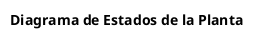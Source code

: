 @startuml Diagrama_de_Estados

title Diagrama de Estados de la Planta

skinparam {
    NoteBackgroundColor #whiteSmoke
}

hide empty members

@enduml
